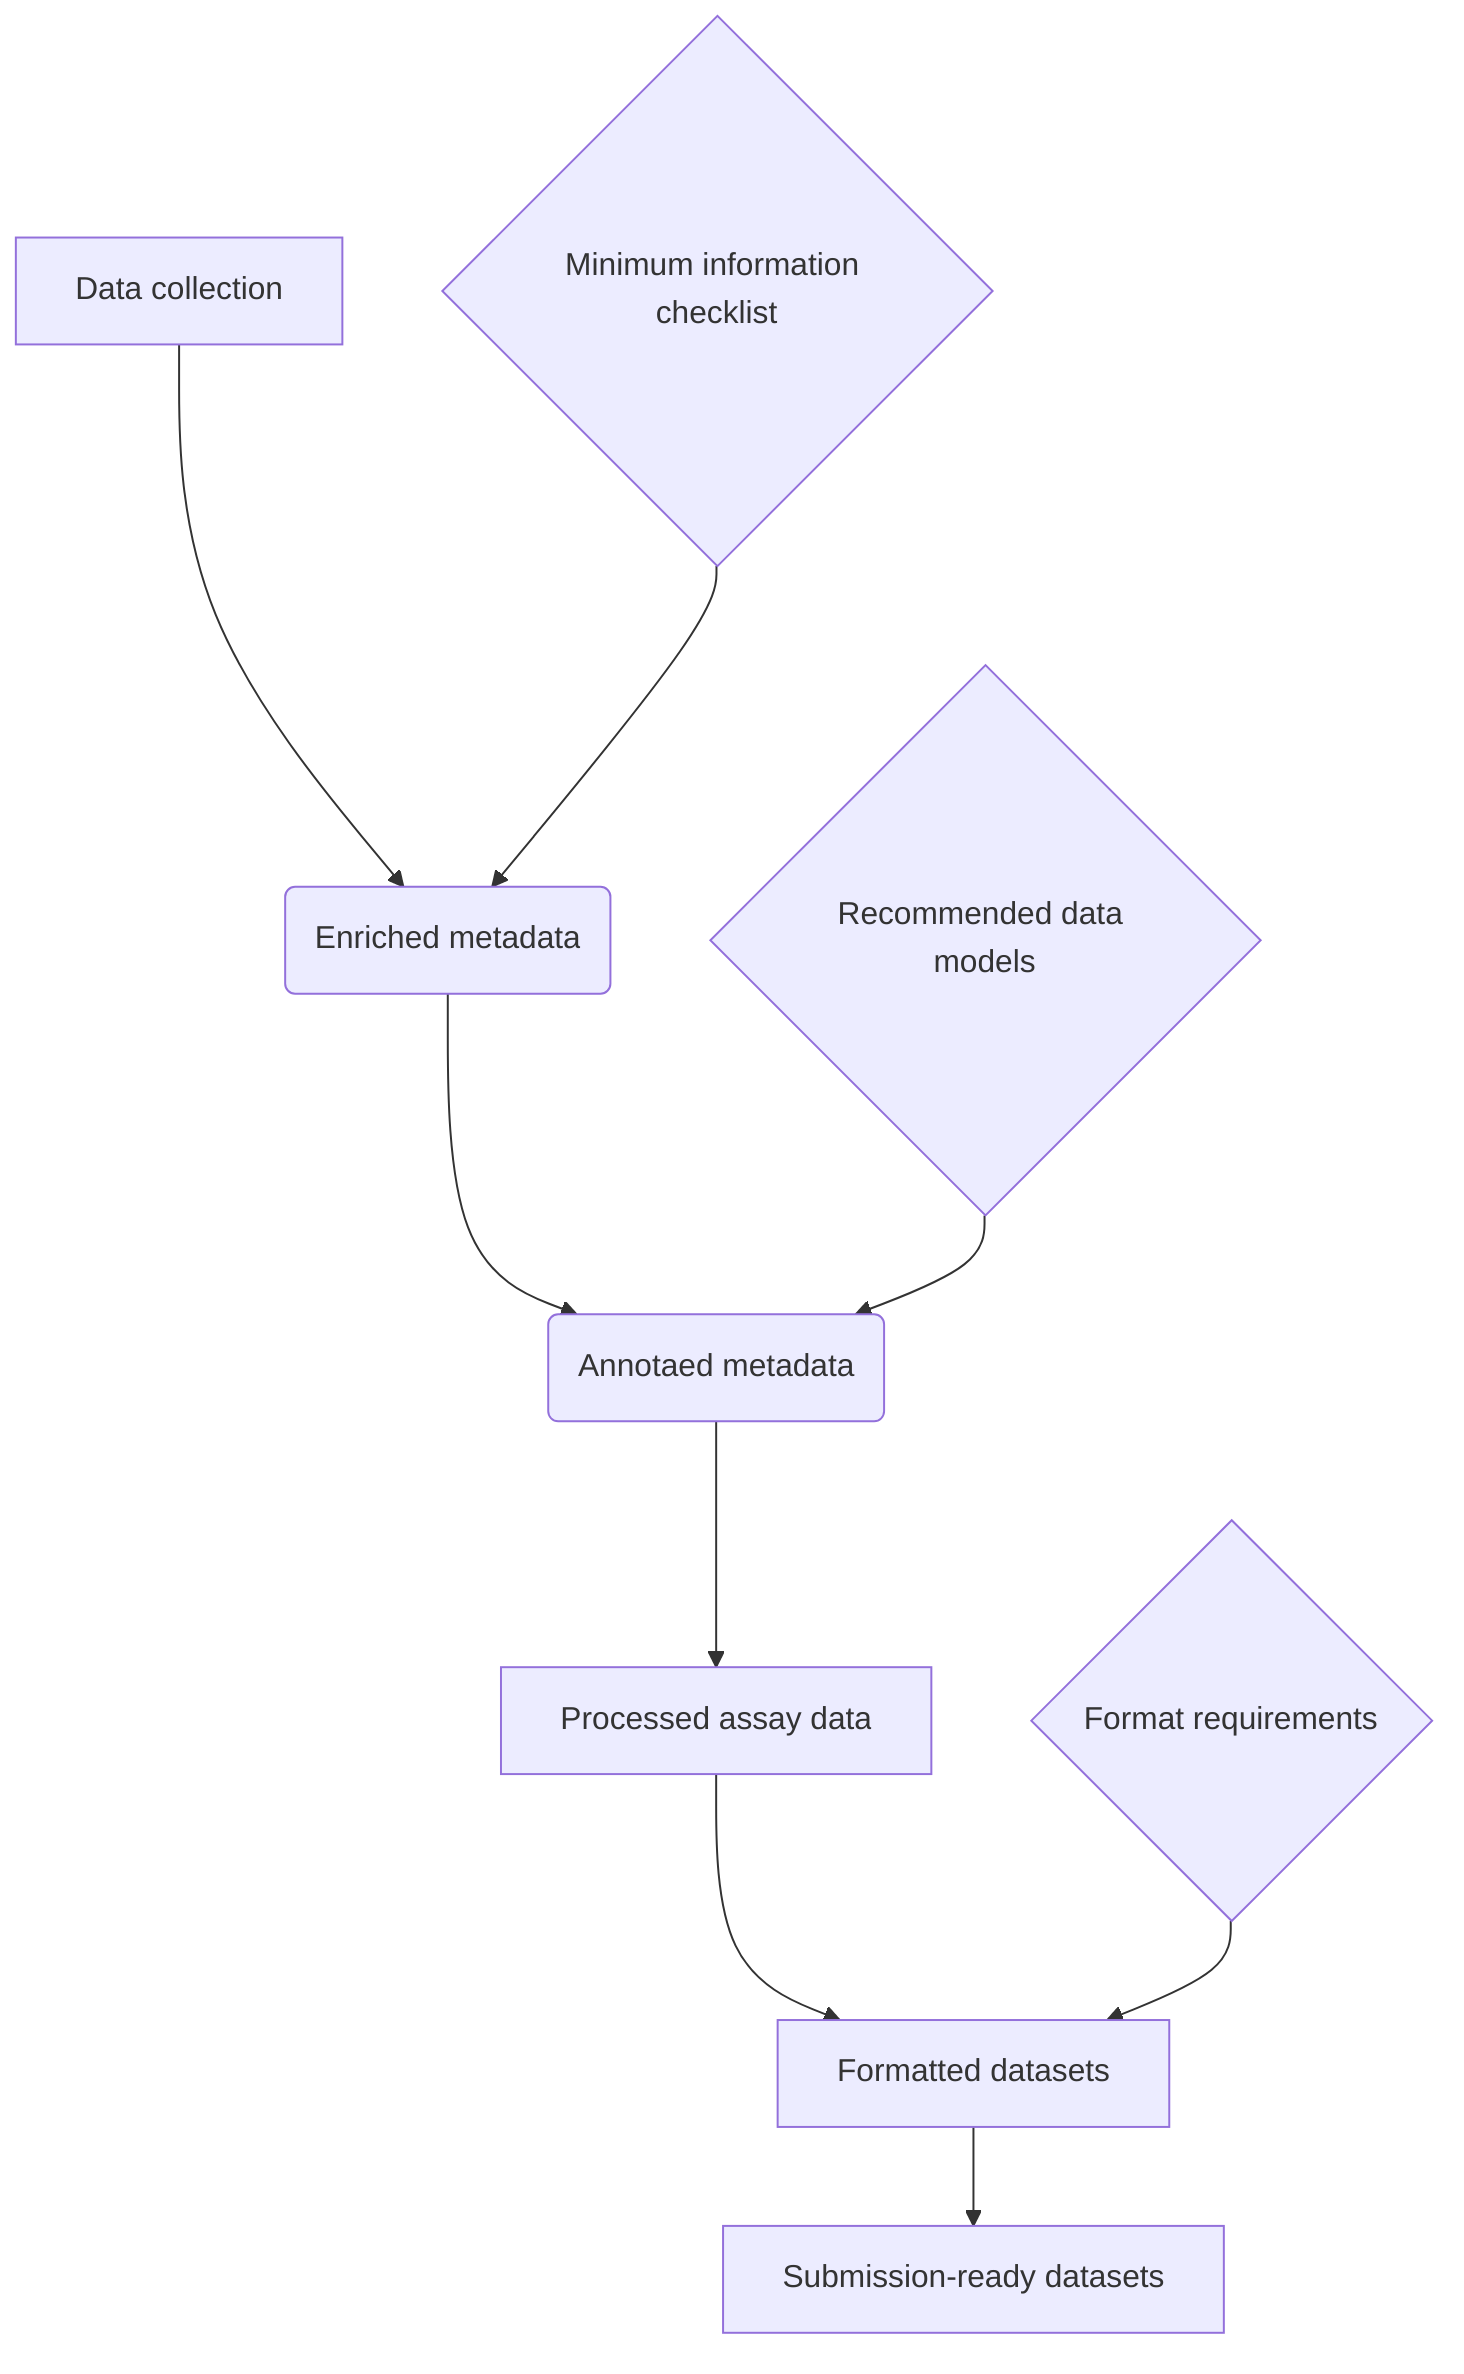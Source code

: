 graph TD
    A[Data collection] -->B(Enriched metadata)
    B1{Minimum information checklist} -->B
    B --> C(Annotaed metadata)
    C1{Recommended data models} -->C
    C --> D[Processed assay data]
    D--> E[Formatted datasets]
    E1{Format requirements} -->E
    E--> F[Submission-ready datasets]